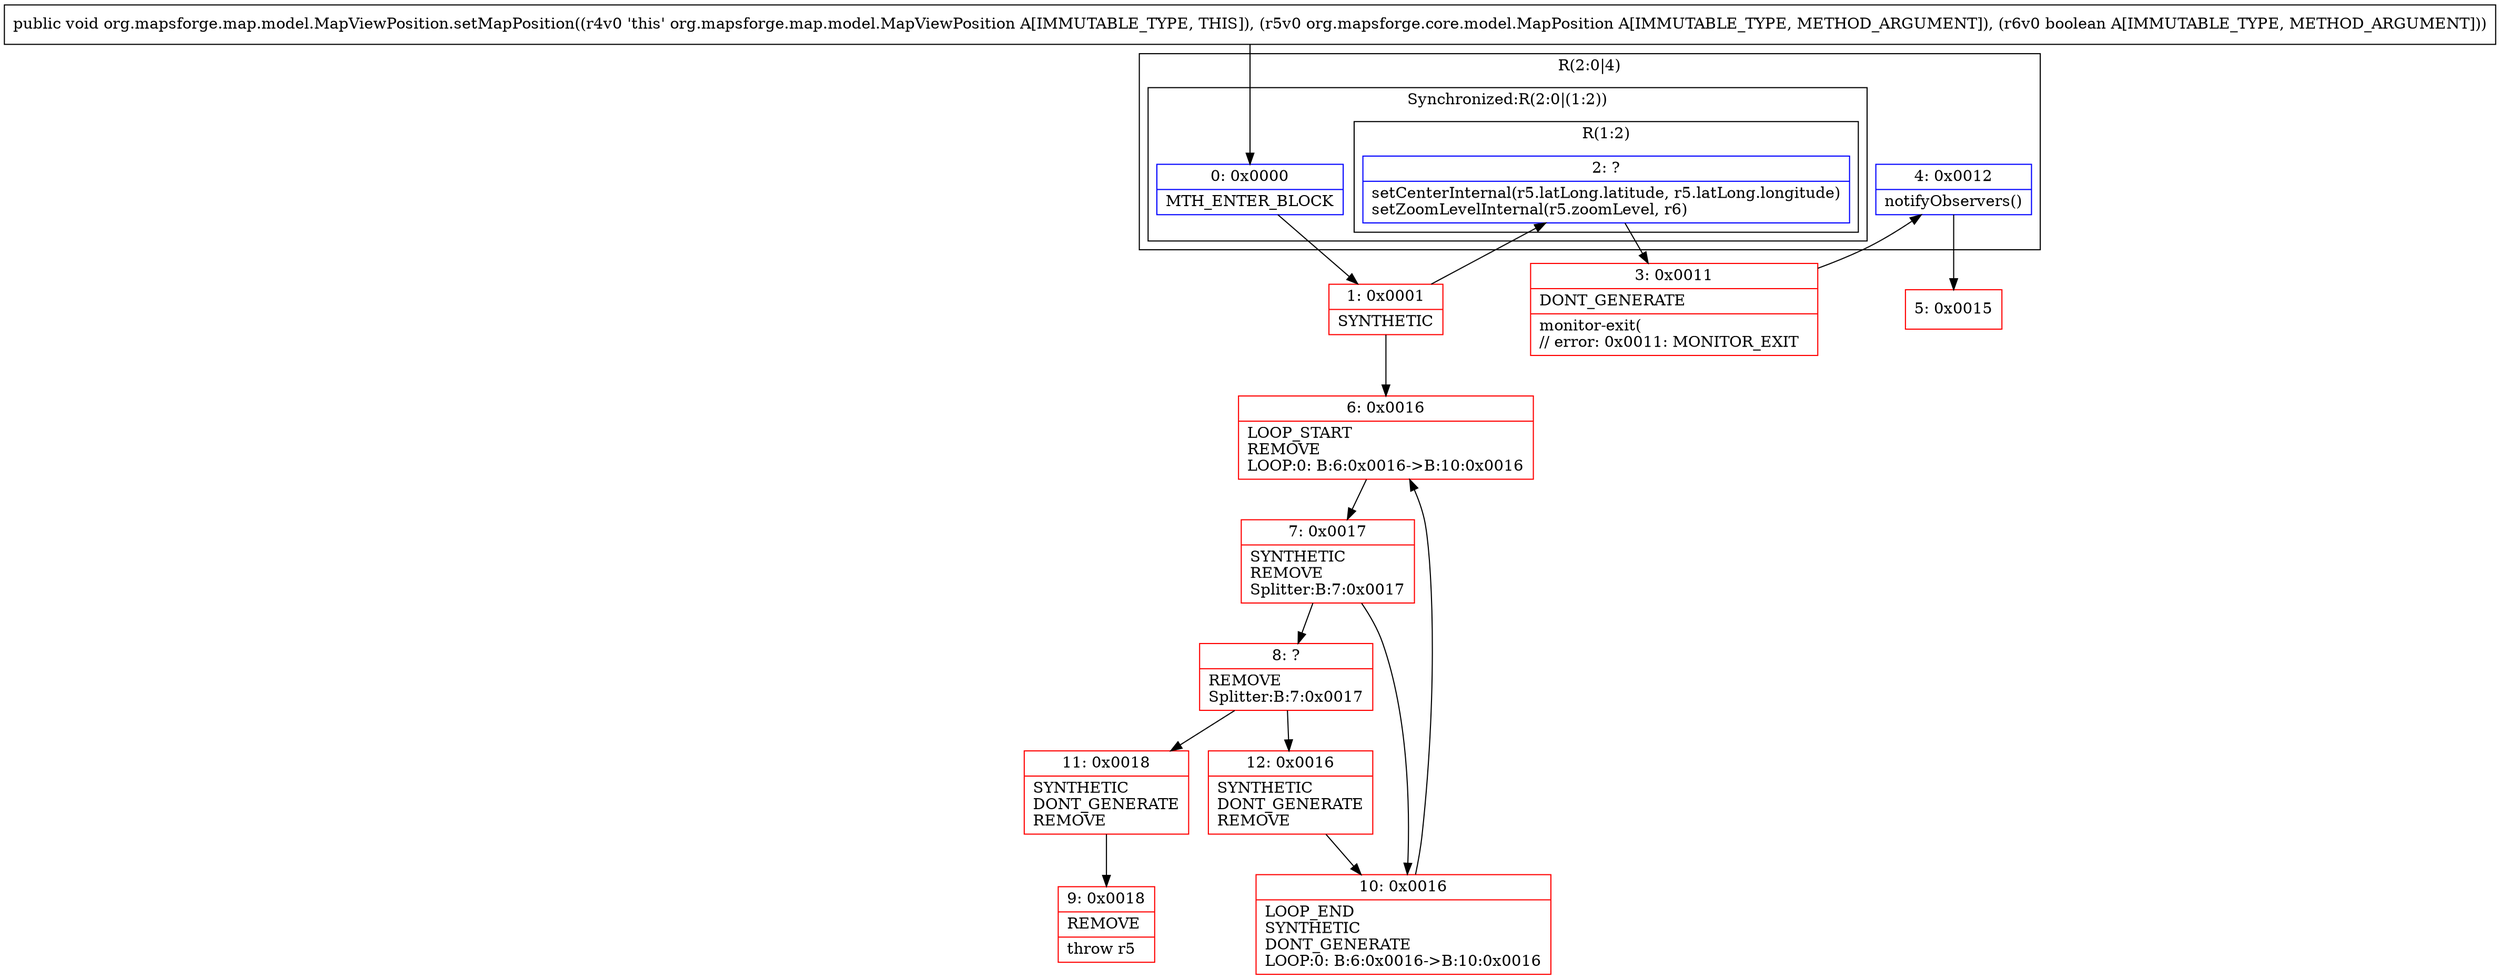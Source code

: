 digraph "CFG fororg.mapsforge.map.model.MapViewPosition.setMapPosition(Lorg\/mapsforge\/core\/model\/MapPosition;Z)V" {
subgraph cluster_Region_2116548921 {
label = "R(2:0|4)";
node [shape=record,color=blue];
subgraph cluster_SynchronizedRegion_655619865 {
label = "Synchronized:R(2:0|(1:2))";
node [shape=record,color=blue];
Node_0 [shape=record,label="{0\:\ 0x0000|MTH_ENTER_BLOCK\l}"];
subgraph cluster_Region_52958460 {
label = "R(1:2)";
node [shape=record,color=blue];
Node_2 [shape=record,label="{2\:\ ?|setCenterInternal(r5.latLong.latitude, r5.latLong.longitude)\lsetZoomLevelInternal(r5.zoomLevel, r6)\l}"];
}
}
Node_4 [shape=record,label="{4\:\ 0x0012|notifyObservers()\l}"];
}
Node_1 [shape=record,color=red,label="{1\:\ 0x0001|SYNTHETIC\l}"];
Node_3 [shape=record,color=red,label="{3\:\ 0x0011|DONT_GENERATE\l|monitor\-exit(\l\/\/ error: 0x0011: MONITOR_EXIT  \l}"];
Node_5 [shape=record,color=red,label="{5\:\ 0x0015}"];
Node_6 [shape=record,color=red,label="{6\:\ 0x0016|LOOP_START\lREMOVE\lLOOP:0: B:6:0x0016\-\>B:10:0x0016\l}"];
Node_7 [shape=record,color=red,label="{7\:\ 0x0017|SYNTHETIC\lREMOVE\lSplitter:B:7:0x0017\l}"];
Node_8 [shape=record,color=red,label="{8\:\ ?|REMOVE\lSplitter:B:7:0x0017\l}"];
Node_9 [shape=record,color=red,label="{9\:\ 0x0018|REMOVE\l|throw r5\l}"];
Node_10 [shape=record,color=red,label="{10\:\ 0x0016|LOOP_END\lSYNTHETIC\lDONT_GENERATE\lLOOP:0: B:6:0x0016\-\>B:10:0x0016\l}"];
Node_11 [shape=record,color=red,label="{11\:\ 0x0018|SYNTHETIC\lDONT_GENERATE\lREMOVE\l}"];
Node_12 [shape=record,color=red,label="{12\:\ 0x0016|SYNTHETIC\lDONT_GENERATE\lREMOVE\l}"];
MethodNode[shape=record,label="{public void org.mapsforge.map.model.MapViewPosition.setMapPosition((r4v0 'this' org.mapsforge.map.model.MapViewPosition A[IMMUTABLE_TYPE, THIS]), (r5v0 org.mapsforge.core.model.MapPosition A[IMMUTABLE_TYPE, METHOD_ARGUMENT]), (r6v0 boolean A[IMMUTABLE_TYPE, METHOD_ARGUMENT])) }"];
MethodNode -> Node_0;
Node_0 -> Node_1;
Node_2 -> Node_3;
Node_4 -> Node_5;
Node_1 -> Node_2;
Node_1 -> Node_6;
Node_3 -> Node_4;
Node_6 -> Node_7;
Node_7 -> Node_8;
Node_7 -> Node_10;
Node_8 -> Node_11;
Node_8 -> Node_12;
Node_10 -> Node_6;
Node_11 -> Node_9;
Node_12 -> Node_10;
}

